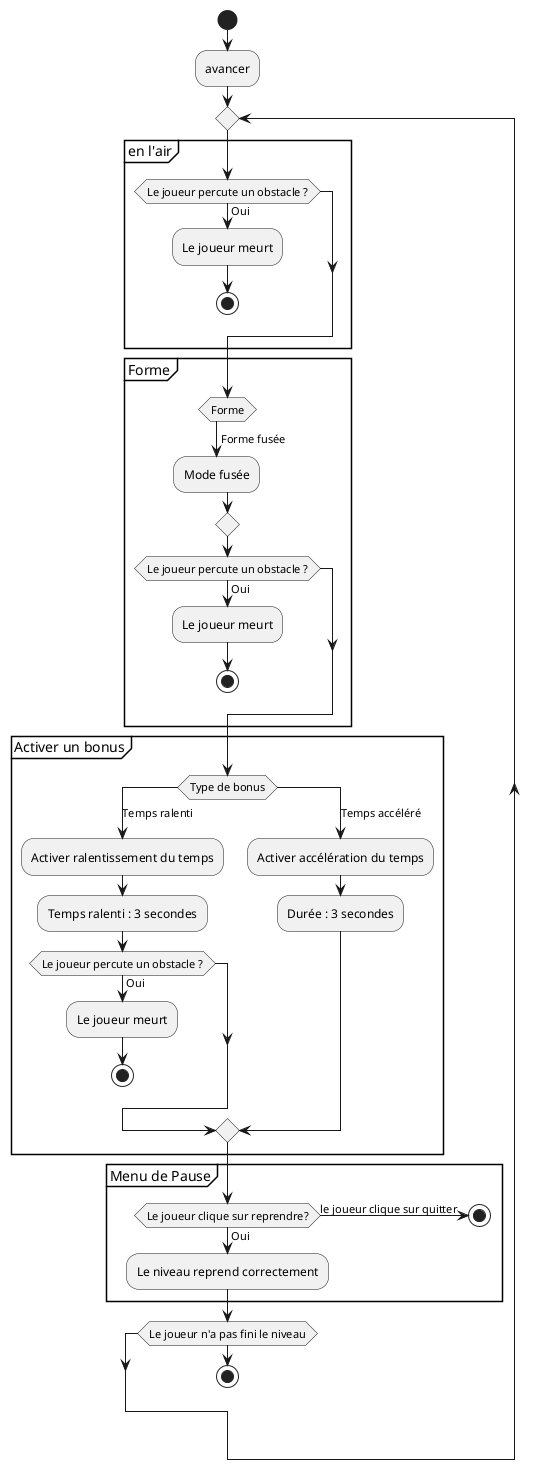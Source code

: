 @startuml Geometry Dash - Diagramme d'états du joueur

start

:avancer;

repeat
  partition "en l'air" {
    if (Le joueur percute un obstacle ?) then (Oui)
      :Le joueur meurt;
      stop
    endif
  }

  partition "Forme" {
    switch (Forme)
      case (Forme fusée)
        :Mode fusée;
    endswitch
    if (Le joueur percute un obstacle ?) then (Oui)
      :Le joueur meurt;
      stop
    endif
  }

  partition "Activer un bonus" {
    switch (Type de bonus)
      case (Temps ralenti)
        :Activer ralentissement du temps;
        :Temps ralenti : 3 secondes;
        if (Le joueur percute un obstacle ?) then (Oui)
          :Le joueur meurt;
          stop
        endif
      case (Temps accéléré)
        :Activer accélération du temps;
        :Durée : 3 secondes;
    endswitch
  }

  partition "Menu de Pause" {
    if (Le joueur clique sur reprendre?) then (Oui)
        :Le niveau reprend correctement;
    else (le joueur clique sur quitter)
        stop
    endif
  }
while (Le joueur n'a pas fini le niveau)

stop

@enduml
